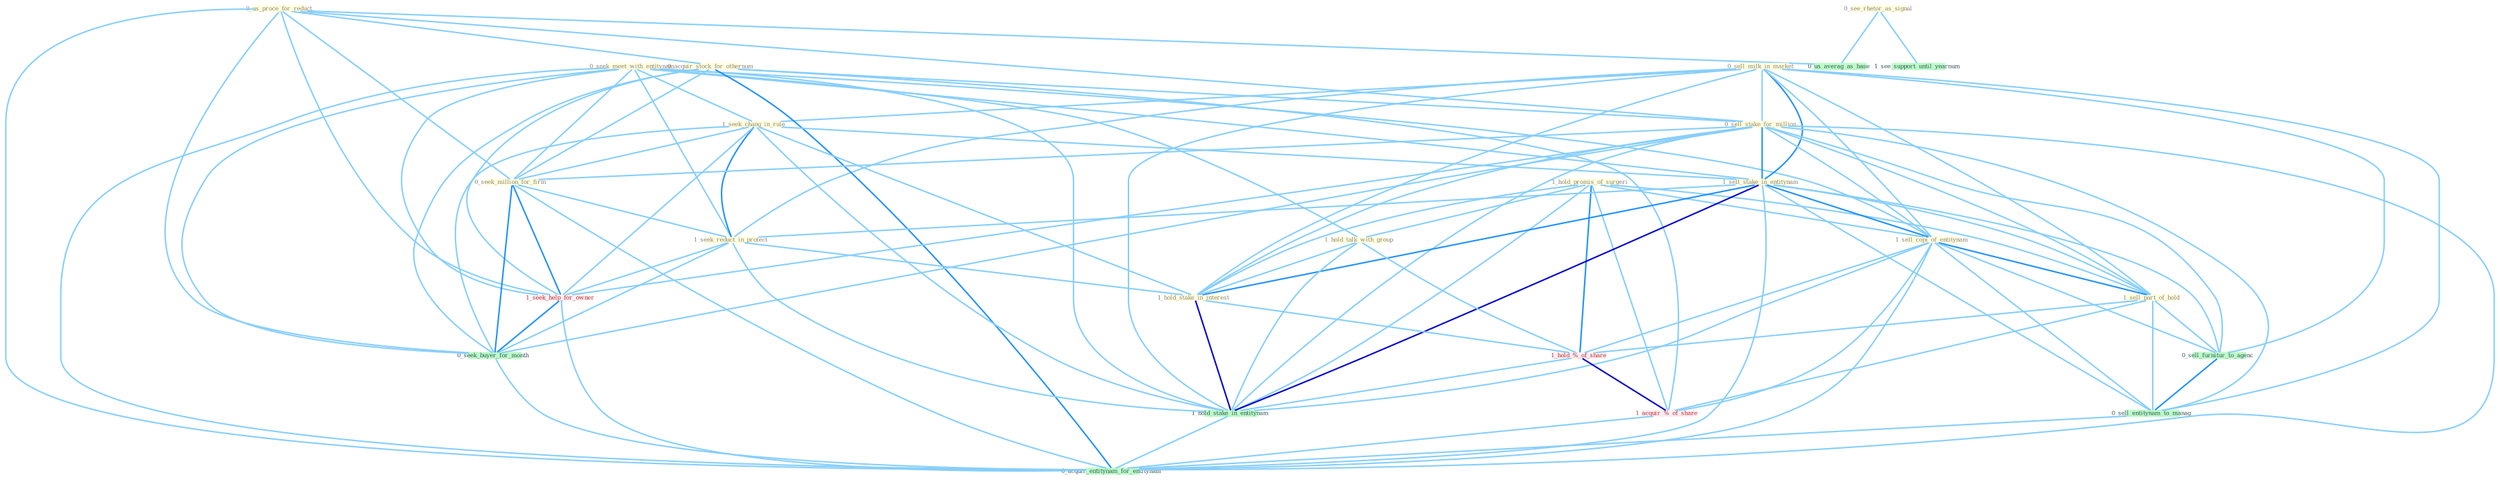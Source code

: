 Graph G{ 
    node
    [shape=polygon,style=filled,width=.5,height=.06,color="#BDFCC9",fixedsize=true,fontsize=4,
    fontcolor="#2f4f4f"];
    {node
    [color="#ffffe0", fontcolor="#8b7d6b"] "0_us_proce_for_reduct " "0_seek_meet_with_entitynam " "0_sell_milk_in_market " "0_acquir_stock_for_othernum " "1_hold_promis_of_surgeri " "1_seek_chang_in_rule " "0_sell_stake_for_million " "0_seek_million_for_firm " "1_sell_stake_in_entitynam " "1_hold_talk_with_group " "1_sell_copi_of_entitynam " "1_sell_part_of_hold " "1_seek_reduct_in_protect " "0_see_rhetor_as_signal " "1_hold_stake_in_interest "}
{node [color="#fff0f5", fontcolor="#b22222"] "1_hold_%_of_share " "1_seek_help_for_owner " "1_acquir_%_of_share "}
edge [color="#B0E2FF"];

	"0_us_proce_for_reduct " -- "0_acquir_stock_for_othernum " [w="1", color="#87cefa" ];
	"0_us_proce_for_reduct " -- "0_sell_stake_for_million " [w="1", color="#87cefa" ];
	"0_us_proce_for_reduct " -- "0_seek_million_for_firm " [w="1", color="#87cefa" ];
	"0_us_proce_for_reduct " -- "1_seek_help_for_owner " [w="1", color="#87cefa" ];
	"0_us_proce_for_reduct " -- "0_seek_buyer_for_month " [w="1", color="#87cefa" ];
	"0_us_proce_for_reduct " -- "0_us_averag_as_base " [w="1", color="#87cefa" ];
	"0_us_proce_for_reduct " -- "0_acquir_entitynam_for_entitynam " [w="1", color="#87cefa" ];
	"0_seek_meet_with_entitynam " -- "1_seek_chang_in_rule " [w="1", color="#87cefa" ];
	"0_seek_meet_with_entitynam " -- "0_seek_million_for_firm " [w="1", color="#87cefa" ];
	"0_seek_meet_with_entitynam " -- "1_sell_stake_in_entitynam " [w="1", color="#87cefa" ];
	"0_seek_meet_with_entitynam " -- "1_hold_talk_with_group " [w="1", color="#87cefa" ];
	"0_seek_meet_with_entitynam " -- "1_sell_copi_of_entitynam " [w="1", color="#87cefa" ];
	"0_seek_meet_with_entitynam " -- "1_seek_reduct_in_protect " [w="1", color="#87cefa" ];
	"0_seek_meet_with_entitynam " -- "1_hold_stake_in_entitynam " [w="1", color="#87cefa" ];
	"0_seek_meet_with_entitynam " -- "1_seek_help_for_owner " [w="1", color="#87cefa" ];
	"0_seek_meet_with_entitynam " -- "0_seek_buyer_for_month " [w="1", color="#87cefa" ];
	"0_seek_meet_with_entitynam " -- "0_acquir_entitynam_for_entitynam " [w="1", color="#87cefa" ];
	"0_sell_milk_in_market " -- "1_seek_chang_in_rule " [w="1", color="#87cefa" ];
	"0_sell_milk_in_market " -- "0_sell_stake_for_million " [w="1", color="#87cefa" ];
	"0_sell_milk_in_market " -- "1_sell_stake_in_entitynam " [w="2", color="#1e90ff" , len=0.8];
	"0_sell_milk_in_market " -- "1_sell_copi_of_entitynam " [w="1", color="#87cefa" ];
	"0_sell_milk_in_market " -- "1_sell_part_of_hold " [w="1", color="#87cefa" ];
	"0_sell_milk_in_market " -- "1_seek_reduct_in_protect " [w="1", color="#87cefa" ];
	"0_sell_milk_in_market " -- "1_hold_stake_in_interest " [w="1", color="#87cefa" ];
	"0_sell_milk_in_market " -- "1_hold_stake_in_entitynam " [w="1", color="#87cefa" ];
	"0_sell_milk_in_market " -- "0_sell_furnitur_to_agenc " [w="1", color="#87cefa" ];
	"0_sell_milk_in_market " -- "0_sell_entitynam_to_manag " [w="1", color="#87cefa" ];
	"0_acquir_stock_for_othernum " -- "0_sell_stake_for_million " [w="1", color="#87cefa" ];
	"0_acquir_stock_for_othernum " -- "0_seek_million_for_firm " [w="1", color="#87cefa" ];
	"0_acquir_stock_for_othernum " -- "1_seek_help_for_owner " [w="1", color="#87cefa" ];
	"0_acquir_stock_for_othernum " -- "0_seek_buyer_for_month " [w="1", color="#87cefa" ];
	"0_acquir_stock_for_othernum " -- "1_acquir_%_of_share " [w="1", color="#87cefa" ];
	"0_acquir_stock_for_othernum " -- "0_acquir_entitynam_for_entitynam " [w="2", color="#1e90ff" , len=0.8];
	"1_hold_promis_of_surgeri " -- "1_hold_talk_with_group " [w="1", color="#87cefa" ];
	"1_hold_promis_of_surgeri " -- "1_sell_copi_of_entitynam " [w="1", color="#87cefa" ];
	"1_hold_promis_of_surgeri " -- "1_sell_part_of_hold " [w="1", color="#87cefa" ];
	"1_hold_promis_of_surgeri " -- "1_hold_stake_in_interest " [w="1", color="#87cefa" ];
	"1_hold_promis_of_surgeri " -- "1_hold_%_of_share " [w="2", color="#1e90ff" , len=0.8];
	"1_hold_promis_of_surgeri " -- "1_hold_stake_in_entitynam " [w="1", color="#87cefa" ];
	"1_hold_promis_of_surgeri " -- "1_acquir_%_of_share " [w="1", color="#87cefa" ];
	"1_seek_chang_in_rule " -- "0_seek_million_for_firm " [w="1", color="#87cefa" ];
	"1_seek_chang_in_rule " -- "1_sell_stake_in_entitynam " [w="1", color="#87cefa" ];
	"1_seek_chang_in_rule " -- "1_seek_reduct_in_protect " [w="2", color="#1e90ff" , len=0.8];
	"1_seek_chang_in_rule " -- "1_hold_stake_in_interest " [w="1", color="#87cefa" ];
	"1_seek_chang_in_rule " -- "1_hold_stake_in_entitynam " [w="1", color="#87cefa" ];
	"1_seek_chang_in_rule " -- "1_seek_help_for_owner " [w="1", color="#87cefa" ];
	"1_seek_chang_in_rule " -- "0_seek_buyer_for_month " [w="1", color="#87cefa" ];
	"0_sell_stake_for_million " -- "0_seek_million_for_firm " [w="1", color="#87cefa" ];
	"0_sell_stake_for_million " -- "1_sell_stake_in_entitynam " [w="2", color="#1e90ff" , len=0.8];
	"0_sell_stake_for_million " -- "1_sell_copi_of_entitynam " [w="1", color="#87cefa" ];
	"0_sell_stake_for_million " -- "1_sell_part_of_hold " [w="1", color="#87cefa" ];
	"0_sell_stake_for_million " -- "1_hold_stake_in_interest " [w="1", color="#87cefa" ];
	"0_sell_stake_for_million " -- "1_hold_stake_in_entitynam " [w="1", color="#87cefa" ];
	"0_sell_stake_for_million " -- "1_seek_help_for_owner " [w="1", color="#87cefa" ];
	"0_sell_stake_for_million " -- "0_seek_buyer_for_month " [w="1", color="#87cefa" ];
	"0_sell_stake_for_million " -- "0_sell_furnitur_to_agenc " [w="1", color="#87cefa" ];
	"0_sell_stake_for_million " -- "0_sell_entitynam_to_manag " [w="1", color="#87cefa" ];
	"0_sell_stake_for_million " -- "0_acquir_entitynam_for_entitynam " [w="1", color="#87cefa" ];
	"0_seek_million_for_firm " -- "1_seek_reduct_in_protect " [w="1", color="#87cefa" ];
	"0_seek_million_for_firm " -- "1_seek_help_for_owner " [w="2", color="#1e90ff" , len=0.8];
	"0_seek_million_for_firm " -- "0_seek_buyer_for_month " [w="2", color="#1e90ff" , len=0.8];
	"0_seek_million_for_firm " -- "0_acquir_entitynam_for_entitynam " [w="1", color="#87cefa" ];
	"1_sell_stake_in_entitynam " -- "1_sell_copi_of_entitynam " [w="2", color="#1e90ff" , len=0.8];
	"1_sell_stake_in_entitynam " -- "1_sell_part_of_hold " [w="1", color="#87cefa" ];
	"1_sell_stake_in_entitynam " -- "1_seek_reduct_in_protect " [w="1", color="#87cefa" ];
	"1_sell_stake_in_entitynam " -- "1_hold_stake_in_interest " [w="2", color="#1e90ff" , len=0.8];
	"1_sell_stake_in_entitynam " -- "1_hold_stake_in_entitynam " [w="3", color="#0000cd" , len=0.6];
	"1_sell_stake_in_entitynam " -- "0_sell_furnitur_to_agenc " [w="1", color="#87cefa" ];
	"1_sell_stake_in_entitynam " -- "0_sell_entitynam_to_manag " [w="1", color="#87cefa" ];
	"1_sell_stake_in_entitynam " -- "0_acquir_entitynam_for_entitynam " [w="1", color="#87cefa" ];
	"1_hold_talk_with_group " -- "1_hold_stake_in_interest " [w="1", color="#87cefa" ];
	"1_hold_talk_with_group " -- "1_hold_%_of_share " [w="1", color="#87cefa" ];
	"1_hold_talk_with_group " -- "1_hold_stake_in_entitynam " [w="1", color="#87cefa" ];
	"1_sell_copi_of_entitynam " -- "1_sell_part_of_hold " [w="2", color="#1e90ff" , len=0.8];
	"1_sell_copi_of_entitynam " -- "1_hold_%_of_share " [w="1", color="#87cefa" ];
	"1_sell_copi_of_entitynam " -- "1_hold_stake_in_entitynam " [w="1", color="#87cefa" ];
	"1_sell_copi_of_entitynam " -- "1_acquir_%_of_share " [w="1", color="#87cefa" ];
	"1_sell_copi_of_entitynam " -- "0_sell_furnitur_to_agenc " [w="1", color="#87cefa" ];
	"1_sell_copi_of_entitynam " -- "0_sell_entitynam_to_manag " [w="1", color="#87cefa" ];
	"1_sell_copi_of_entitynam " -- "0_acquir_entitynam_for_entitynam " [w="1", color="#87cefa" ];
	"1_sell_part_of_hold " -- "1_hold_%_of_share " [w="1", color="#87cefa" ];
	"1_sell_part_of_hold " -- "1_acquir_%_of_share " [w="1", color="#87cefa" ];
	"1_sell_part_of_hold " -- "0_sell_furnitur_to_agenc " [w="1", color="#87cefa" ];
	"1_sell_part_of_hold " -- "0_sell_entitynam_to_manag " [w="1", color="#87cefa" ];
	"1_seek_reduct_in_protect " -- "1_hold_stake_in_interest " [w="1", color="#87cefa" ];
	"1_seek_reduct_in_protect " -- "1_hold_stake_in_entitynam " [w="1", color="#87cefa" ];
	"1_seek_reduct_in_protect " -- "1_seek_help_for_owner " [w="1", color="#87cefa" ];
	"1_seek_reduct_in_protect " -- "0_seek_buyer_for_month " [w="1", color="#87cefa" ];
	"0_see_rhetor_as_signal " -- "1_see_support_until_yearnum " [w="1", color="#87cefa" ];
	"0_see_rhetor_as_signal " -- "0_us_averag_as_base " [w="1", color="#87cefa" ];
	"1_hold_stake_in_interest " -- "1_hold_%_of_share " [w="1", color="#87cefa" ];
	"1_hold_stake_in_interest " -- "1_hold_stake_in_entitynam " [w="3", color="#0000cd" , len=0.6];
	"1_hold_%_of_share " -- "1_hold_stake_in_entitynam " [w="1", color="#87cefa" ];
	"1_hold_%_of_share " -- "1_acquir_%_of_share " [w="3", color="#0000cd" , len=0.6];
	"1_hold_stake_in_entitynam " -- "0_acquir_entitynam_for_entitynam " [w="1", color="#87cefa" ];
	"1_seek_help_for_owner " -- "0_seek_buyer_for_month " [w="2", color="#1e90ff" , len=0.8];
	"1_seek_help_for_owner " -- "0_acquir_entitynam_for_entitynam " [w="1", color="#87cefa" ];
	"0_seek_buyer_for_month " -- "0_acquir_entitynam_for_entitynam " [w="1", color="#87cefa" ];
	"1_acquir_%_of_share " -- "0_acquir_entitynam_for_entitynam " [w="1", color="#87cefa" ];
	"0_sell_furnitur_to_agenc " -- "0_sell_entitynam_to_manag " [w="2", color="#1e90ff" , len=0.8];
	"0_sell_entitynam_to_manag " -- "0_acquir_entitynam_for_entitynam " [w="1", color="#87cefa" ];
}